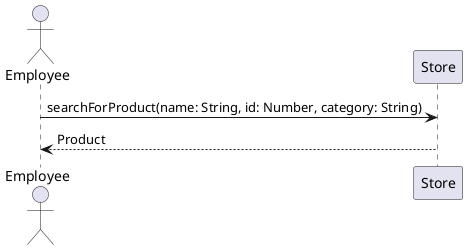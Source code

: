 @startuml search_for_product
actor Employee

Employee -> Store : searchForProduct(name: String, id: Number, category: String)
Store --> Employee : Product

@enduml